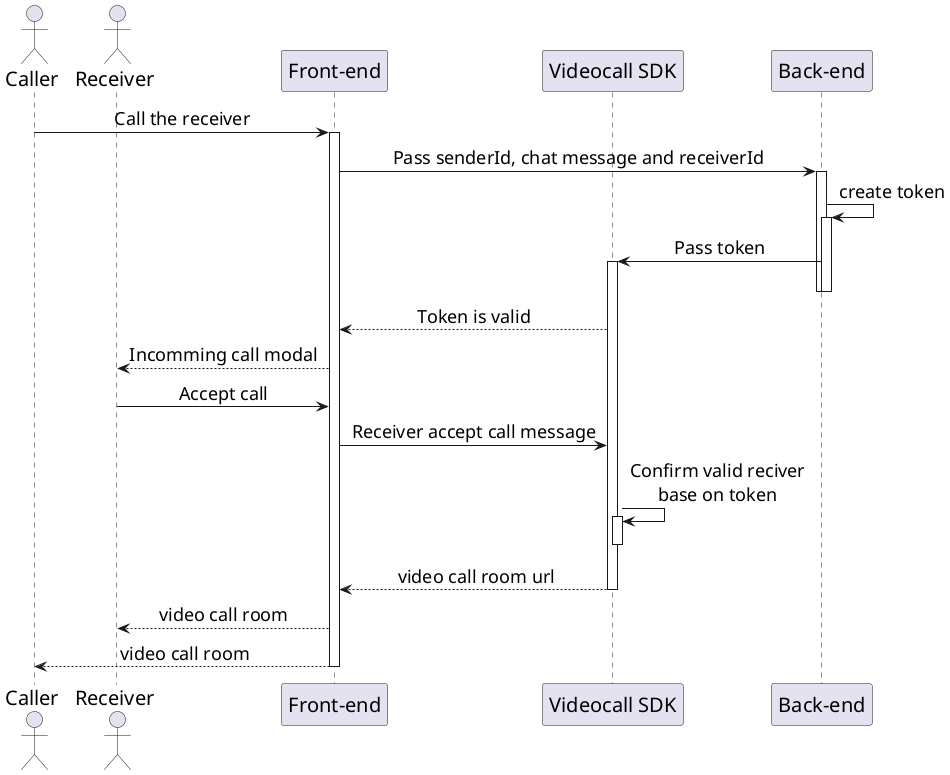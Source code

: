 @startuml CallVideo
skinparam sequenceMessageAlign center
skinparam sequenceGroupFontSize 20
skinparam sequenceGroupHeaderFontSize 20
skinparam sequence {
    ParticipantFontSize 20
    ActorFontSize 20
    DatabaseFontSize 20
    ArrowFontSize 18
} 
actor Caller as caller
actor Receiver as receiver
participant "Front-end" as client
participant "Videocall SDK" as sdk
participant "Back-end" as server


caller -> client++ : Call the receiver
client -> server++ : Pass senderId, chat message and receiverId
server -> server++ : create token
server -> sdk++ : Pass token
deactivate server
deactivate
sdk --> client : Token is valid 
client --> receiver : Incomming call modal
receiver -> client : Accept call
client -> sdk : Receiver accept call message 
sdk -> sdk++ : Confirm valid reciver\nbase on token
deactivate
sdk --> client : video call room url
deactivate sdk
client --> receiver : video call room
client --> caller : video call room
deactivate client
@enduml